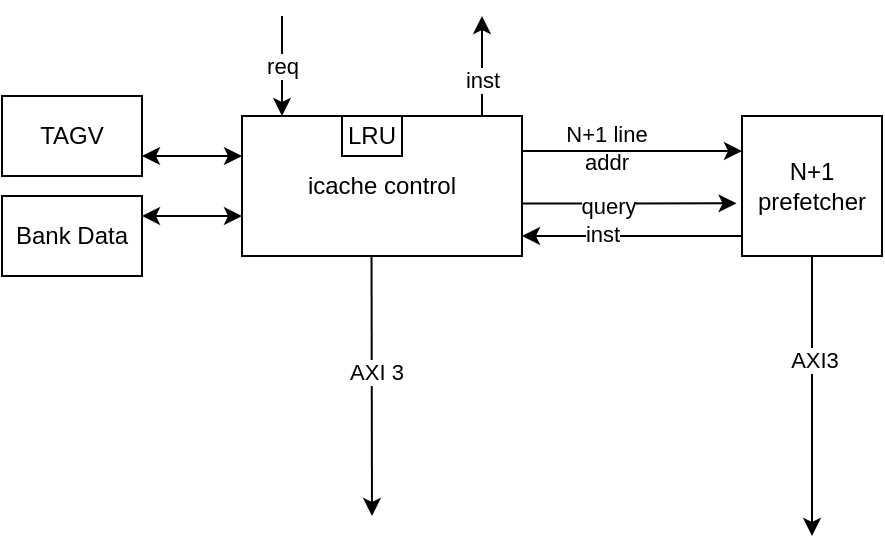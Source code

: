 <mxfile version="14.9.4" type="device"><diagram id="O5qS55CZKs7HDfDh8zSm" name="Page-1"><mxGraphModel dx="981" dy="481" grid="1" gridSize="10" guides="1" tooltips="1" connect="1" arrows="1" fold="1" page="1" pageScale="1" pageWidth="827" pageHeight="1169" math="0" shadow="0"><root><mxCell id="0"/><mxCell id="1" parent="0"/><mxCell id="bJ49quqODg7dtPIC6N1v-6" style="edgeStyle=orthogonalEdgeStyle;rounded=0;orthogonalLoop=1;jettySize=auto;html=1;" edge="1" parent="1" source="bJ49quqODg7dtPIC6N1v-1"><mxGeometry relative="1" as="geometry"><mxPoint x="410" y="220" as="targetPoint"/><Array as="points"><mxPoint x="410" y="260"/><mxPoint x="410" y="260"/></Array></mxGeometry></mxCell><mxCell id="bJ49quqODg7dtPIC6N1v-7" value="inst" style="edgeLabel;html=1;align=center;verticalAlign=middle;resizable=0;points=[];" vertex="1" connectable="0" parent="bJ49quqODg7dtPIC6N1v-6"><mxGeometry x="-0.253" relative="1" as="geometry"><mxPoint as="offset"/></mxGeometry></mxCell><mxCell id="bJ49quqODg7dtPIC6N1v-10" value="req" style="edgeStyle=orthogonalEdgeStyle;rounded=0;orthogonalLoop=1;jettySize=auto;html=1;" edge="1" parent="1" target="bJ49quqODg7dtPIC6N1v-1"><mxGeometry relative="1" as="geometry"><mxPoint x="310.0" y="220" as="sourcePoint"/><Array as="points"><mxPoint x="310" y="260"/><mxPoint x="310" y="260"/></Array></mxGeometry></mxCell><mxCell id="bJ49quqODg7dtPIC6N1v-13" style="edgeStyle=orthogonalEdgeStyle;rounded=0;orthogonalLoop=1;jettySize=auto;html=1;entryX=0;entryY=0.25;entryDx=0;entryDy=0;" edge="1" parent="1" source="bJ49quqODg7dtPIC6N1v-1" target="bJ49quqODg7dtPIC6N1v-3"><mxGeometry relative="1" as="geometry"><Array as="points"><mxPoint x="465" y="288"/></Array></mxGeometry></mxCell><mxCell id="bJ49quqODg7dtPIC6N1v-14" value="N+1 line&lt;br&gt;addr" style="edgeLabel;html=1;align=center;verticalAlign=middle;resizable=0;points=[];labelBackgroundColor=none;" vertex="1" connectable="0" parent="bJ49quqODg7dtPIC6N1v-13"><mxGeometry x="-0.248" y="2" relative="1" as="geometry"><mxPoint as="offset"/></mxGeometry></mxCell><mxCell id="bJ49quqODg7dtPIC6N1v-18" style="edgeStyle=orthogonalEdgeStyle;rounded=0;orthogonalLoop=1;jettySize=auto;html=1;entryX=-0.039;entryY=0.624;entryDx=0;entryDy=0;entryPerimeter=0;" edge="1" parent="1" source="bJ49quqODg7dtPIC6N1v-1" target="bJ49quqODg7dtPIC6N1v-3"><mxGeometry relative="1" as="geometry"><Array as="points"><mxPoint x="485" y="314"/></Array></mxGeometry></mxCell><mxCell id="bJ49quqODg7dtPIC6N1v-19" value="query" style="edgeLabel;html=1;align=center;verticalAlign=middle;resizable=0;points=[];" vertex="1" connectable="0" parent="bJ49quqODg7dtPIC6N1v-18"><mxGeometry x="-0.207" y="-1" relative="1" as="geometry"><mxPoint as="offset"/></mxGeometry></mxCell><mxCell id="bJ49quqODg7dtPIC6N1v-1" value="icache control" style="rounded=0;whiteSpace=wrap;html=1;" vertex="1" parent="1"><mxGeometry x="290" y="270" width="140" height="70" as="geometry"/></mxCell><mxCell id="bJ49quqODg7dtPIC6N1v-2" value="LRU" style="rounded=0;whiteSpace=wrap;html=1;" vertex="1" parent="1"><mxGeometry x="340" y="270" width="30" height="20" as="geometry"/></mxCell><mxCell id="bJ49quqODg7dtPIC6N1v-20" style="edgeStyle=orthogonalEdgeStyle;rounded=0;orthogonalLoop=1;jettySize=auto;html=1;" edge="1" parent="1" source="bJ49quqODg7dtPIC6N1v-3"><mxGeometry relative="1" as="geometry"><mxPoint x="430" y="330" as="targetPoint"/><Array as="points"><mxPoint x="520" y="330"/><mxPoint x="520" y="330"/></Array></mxGeometry></mxCell><mxCell id="bJ49quqODg7dtPIC6N1v-21" value="inst" style="edgeLabel;html=1;align=center;verticalAlign=middle;resizable=0;points=[];" vertex="1" connectable="0" parent="bJ49quqODg7dtPIC6N1v-20"><mxGeometry x="0.27" y="-1" relative="1" as="geometry"><mxPoint as="offset"/></mxGeometry></mxCell><mxCell id="bJ49quqODg7dtPIC6N1v-28" style="edgeStyle=orthogonalEdgeStyle;rounded=0;orthogonalLoop=1;jettySize=auto;html=1;" edge="1" parent="1" source="bJ49quqODg7dtPIC6N1v-3"><mxGeometry relative="1" as="geometry"><mxPoint x="575" y="480" as="targetPoint"/></mxGeometry></mxCell><mxCell id="bJ49quqODg7dtPIC6N1v-29" value="AXI3" style="edgeLabel;html=1;align=center;verticalAlign=middle;resizable=0;points=[];" vertex="1" connectable="0" parent="bJ49quqODg7dtPIC6N1v-28"><mxGeometry x="-0.262" y="1" relative="1" as="geometry"><mxPoint as="offset"/></mxGeometry></mxCell><mxCell id="bJ49quqODg7dtPIC6N1v-3" value="N+1&lt;br&gt;prefetcher" style="rounded=0;whiteSpace=wrap;html=1;" vertex="1" parent="1"><mxGeometry x="540" y="270" width="70" height="70" as="geometry"/></mxCell><mxCell id="bJ49quqODg7dtPIC6N1v-11" value="TAGV" style="rounded=0;whiteSpace=wrap;html=1;" vertex="1" parent="1"><mxGeometry x="170" y="260" width="70" height="40" as="geometry"/></mxCell><mxCell id="bJ49quqODg7dtPIC6N1v-12" value="Bank Data" style="rounded=0;whiteSpace=wrap;html=1;" vertex="1" parent="1"><mxGeometry x="170" y="310" width="70" height="40" as="geometry"/></mxCell><mxCell id="bJ49quqODg7dtPIC6N1v-24" value="" style="endArrow=classic;startArrow=classic;html=1;" edge="1" parent="1"><mxGeometry width="50" height="50" relative="1" as="geometry"><mxPoint x="240" y="290" as="sourcePoint"/><mxPoint x="290" y="290" as="targetPoint"/></mxGeometry></mxCell><mxCell id="bJ49quqODg7dtPIC6N1v-25" value="" style="endArrow=classic;startArrow=classic;html=1;" edge="1" parent="1"><mxGeometry width="50" height="50" relative="1" as="geometry"><mxPoint x="240" y="320" as="sourcePoint"/><mxPoint x="290" y="320" as="targetPoint"/></mxGeometry></mxCell><mxCell id="bJ49quqODg7dtPIC6N1v-26" value="" style="endArrow=classic;html=1;" edge="1" parent="1"><mxGeometry width="50" height="50" relative="1" as="geometry"><mxPoint x="354.76" y="340" as="sourcePoint"/><mxPoint x="355" y="470" as="targetPoint"/></mxGeometry></mxCell><mxCell id="bJ49quqODg7dtPIC6N1v-27" value="AXI 3" style="edgeLabel;html=1;align=center;verticalAlign=middle;resizable=0;points=[];" vertex="1" connectable="0" parent="bJ49quqODg7dtPIC6N1v-26"><mxGeometry x="-0.11" y="2" relative="1" as="geometry"><mxPoint as="offset"/></mxGeometry></mxCell></root></mxGraphModel></diagram></mxfile>